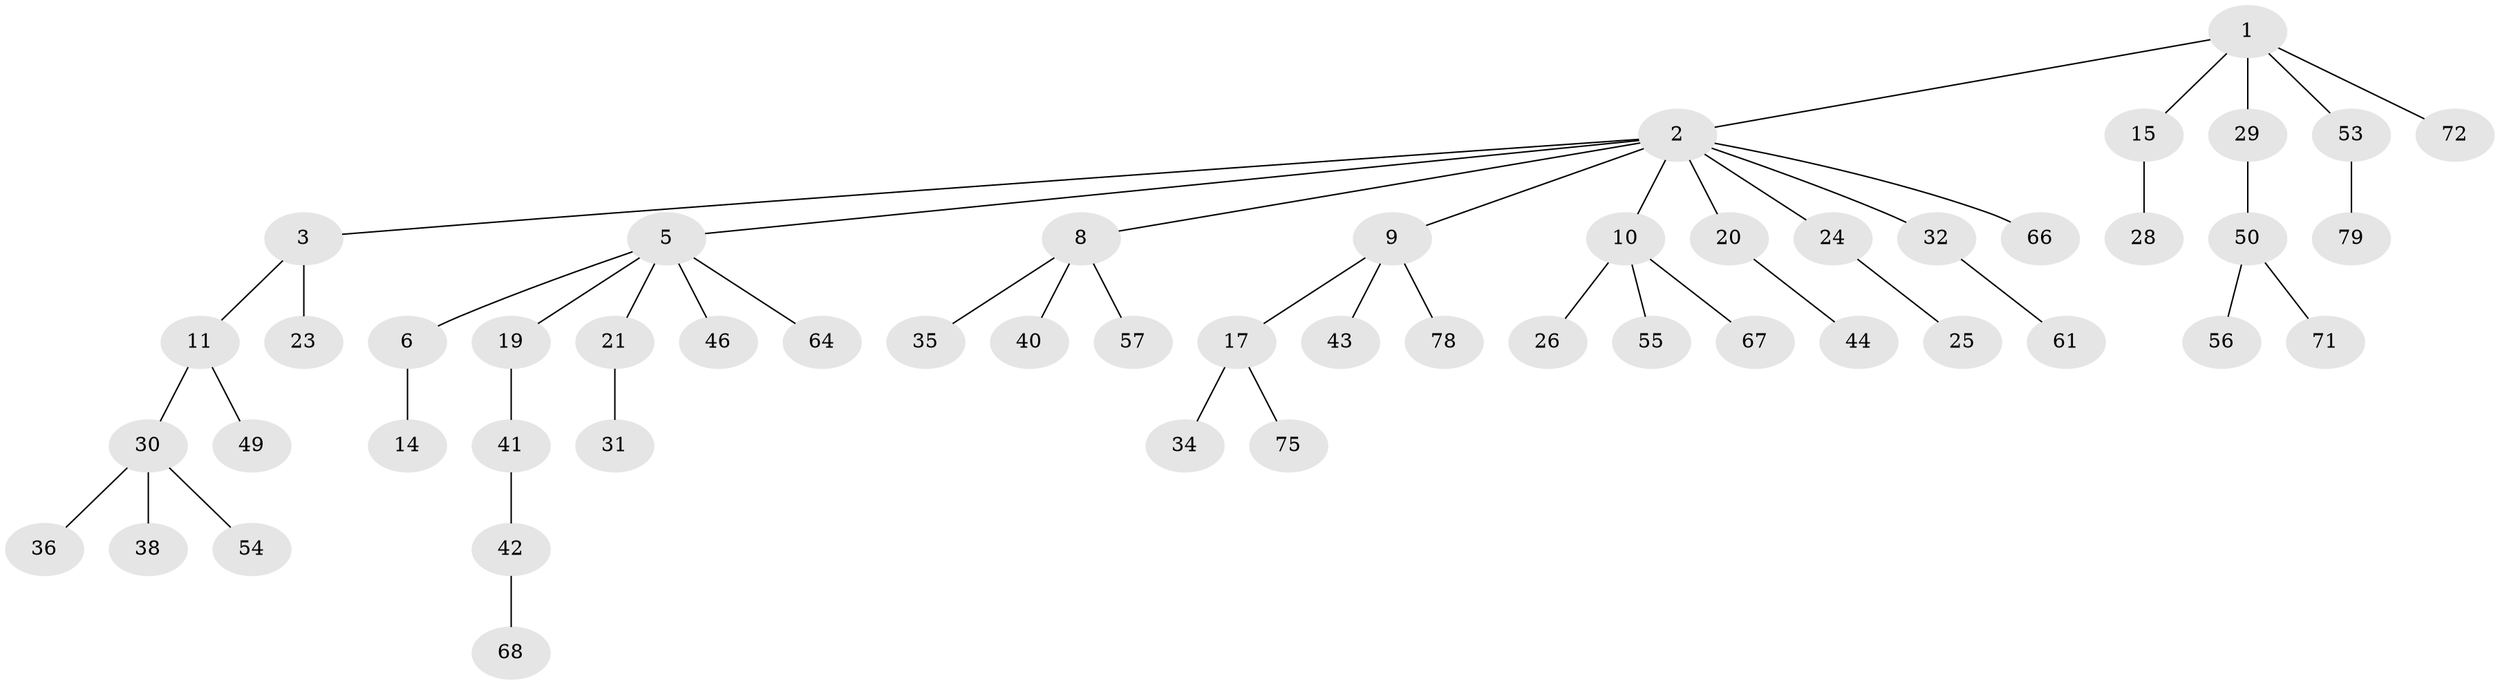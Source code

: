 // Generated by graph-tools (version 1.1) at 2025/24/03/03/25 07:24:06]
// undirected, 51 vertices, 50 edges
graph export_dot {
graph [start="1"]
  node [color=gray90,style=filled];
  1 [super="+7"];
  2 [super="+4"];
  3 [super="+39"];
  5 [super="+18"];
  6 [super="+48"];
  8 [super="+13"];
  9 [super="+16"];
  10 [super="+12"];
  11 [super="+33"];
  14;
  15 [super="+60"];
  17 [super="+51"];
  19;
  20 [super="+22"];
  21 [super="+27"];
  23;
  24 [super="+63"];
  25;
  26;
  28 [super="+37"];
  29;
  30 [super="+65"];
  31 [super="+69"];
  32 [super="+52"];
  34;
  35;
  36;
  38 [super="+58"];
  40 [super="+47"];
  41 [super="+70"];
  42 [super="+59"];
  43 [super="+45"];
  44;
  46;
  49 [super="+77"];
  50 [super="+62"];
  53;
  54;
  55;
  56;
  57;
  61;
  64;
  66 [super="+73"];
  67 [super="+76"];
  68 [super="+74"];
  71;
  72;
  75;
  78;
  79;
  1 -- 2;
  1 -- 53;
  1 -- 72;
  1 -- 29;
  1 -- 15;
  2 -- 3;
  2 -- 5;
  2 -- 10;
  2 -- 24;
  2 -- 66;
  2 -- 32;
  2 -- 20;
  2 -- 8;
  2 -- 9;
  3 -- 11;
  3 -- 23;
  5 -- 6;
  5 -- 19;
  5 -- 21;
  5 -- 64;
  5 -- 46;
  6 -- 14;
  8 -- 35;
  8 -- 57;
  8 -- 40;
  9 -- 17;
  9 -- 43;
  9 -- 78;
  10 -- 67;
  10 -- 26;
  10 -- 55;
  11 -- 30;
  11 -- 49;
  15 -- 28;
  17 -- 34;
  17 -- 75;
  19 -- 41;
  20 -- 44;
  21 -- 31;
  24 -- 25;
  29 -- 50;
  30 -- 36;
  30 -- 38;
  30 -- 54;
  32 -- 61;
  41 -- 42;
  42 -- 68;
  50 -- 56;
  50 -- 71;
  53 -- 79;
}
